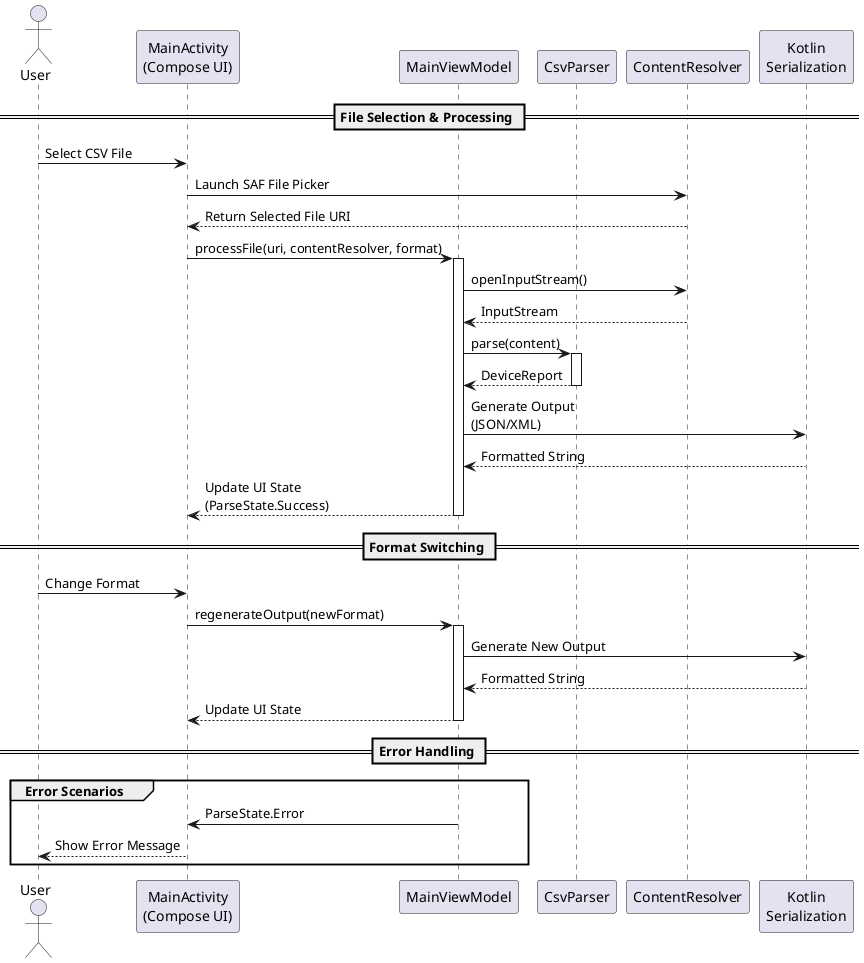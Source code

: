 @startuml CSV Parser Android Flow

actor User
participant "MainActivity\n(Compose UI)" as UI
participant MainViewModel
participant CsvParser
participant "ContentResolver" as CR
participant "Kotlin\nSerialization" as KS

== File Selection & Processing ==
User -> UI: Select CSV File
UI -> CR: Launch SAF File Picker
CR --> UI: Return Selected File URI
UI -> MainViewModel: processFile(uri, contentResolver, format)
activate MainViewModel

MainViewModel -> CR: openInputStream()
CR --> MainViewModel: InputStream
MainViewModel -> CsvParser: parse(content)
activate CsvParser
CsvParser --> MainViewModel: DeviceReport
deactivate CsvParser

MainViewModel -> KS: Generate Output\n(JSON/XML)
KS --> MainViewModel: Formatted String
MainViewModel --> UI: Update UI State\n(ParseState.Success)
deactivate MainViewModel

== Format Switching ==
User -> UI: Change Format
UI -> MainViewModel: regenerateOutput(newFormat)
activate MainViewModel
MainViewModel -> KS: Generate New Output
KS --> MainViewModel: Formatted String
MainViewModel --> UI: Update UI State
deactivate MainViewModel

== Error Handling ==
group Error Scenarios
    MainViewModel -> UI: ParseState.Error
    UI --> User: Show Error Message
end

@enduml
